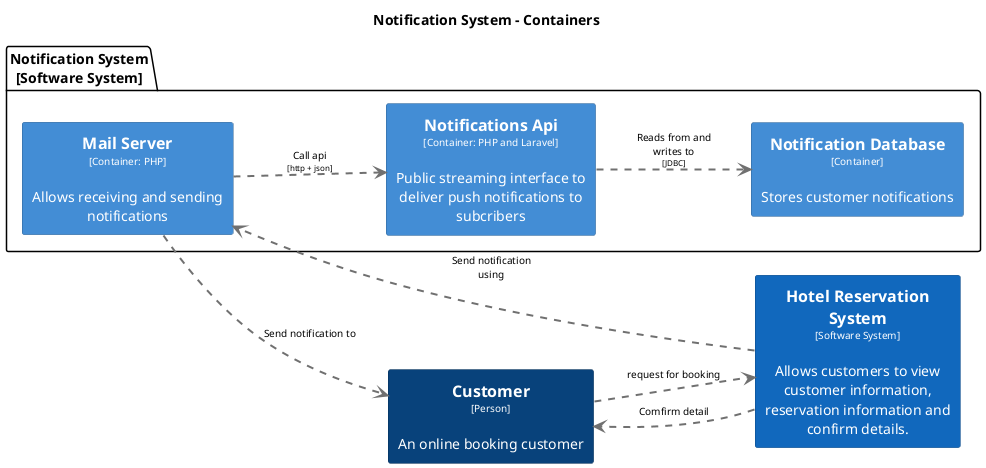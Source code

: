 @startuml(id=Container)
title Notification System - Containers

skinparam {
  shadowing false
  arrowFontSize 10
  defaultTextAlignment center
  wrapWidth 200
  maxMessageSize 100
}
hide stereotype
left to right direction
skinparam rectangle<<1>> {
  BackgroundColor #08427b
  FontColor #ffffff
  BorderColor #052e56
}
skinparam rectangle<<2>> {
  BackgroundColor #1168bd
  FontColor #ffffff
  BorderColor #0b4884
}
skinparam rectangle<<28>> {
  BackgroundColor #438dd5
  FontColor #ffffff
  BorderColor #2e6295
}
skinparam rectangle<<29>> {
  BackgroundColor #438dd5
  FontColor #ffffff
  BorderColor #2e6295
}
skinparam rectangle<<30>> {
  BackgroundColor #438dd5
  FontColor #ffffff
  BorderColor #2e6295
}
rectangle "==Customer\n<size:10>[Person]</size>\n\nAn online booking customer" <<1>> as 1
rectangle "==Hotel Reservation System\n<size:10>[Software System]</size>\n\nAllows customers to view customer information, reservation information and confirm details." <<2>> as 2
package "Notification System\n[Software System]" {
  rectangle "==Mail Server\n<size:10>[Container: PHP]</size>\n\nAllows receiving and sending notifications" <<28>> as 28
  rectangle "==Notification Database\n<size:10>[Container]</size>\n\nStores customer notifications" <<30>> as 30
  rectangle "==Notifications Api\n<size:10>[Container: PHP and Laravel]</size>\n\nPublic streaming interface to deliver push notifications to subcribers" <<29>> as 29
}
1 .[#707070,thickness=2].> 2 : "request for booking"
2 .[#707070,thickness=2].> 1 : "Comfirm detail"
2 .[#707070,thickness=2].> 28 : "Send notification using"
28 .[#707070,thickness=2].> 1 : "Send notification to"
28 .[#707070,thickness=2].> 29 : "Call api\n<size:8>[http + json]</size>"
29 .[#707070,thickness=2].> 30 : "Reads from and writes to\n<size:8>[JDBC]</size>"
@enduml